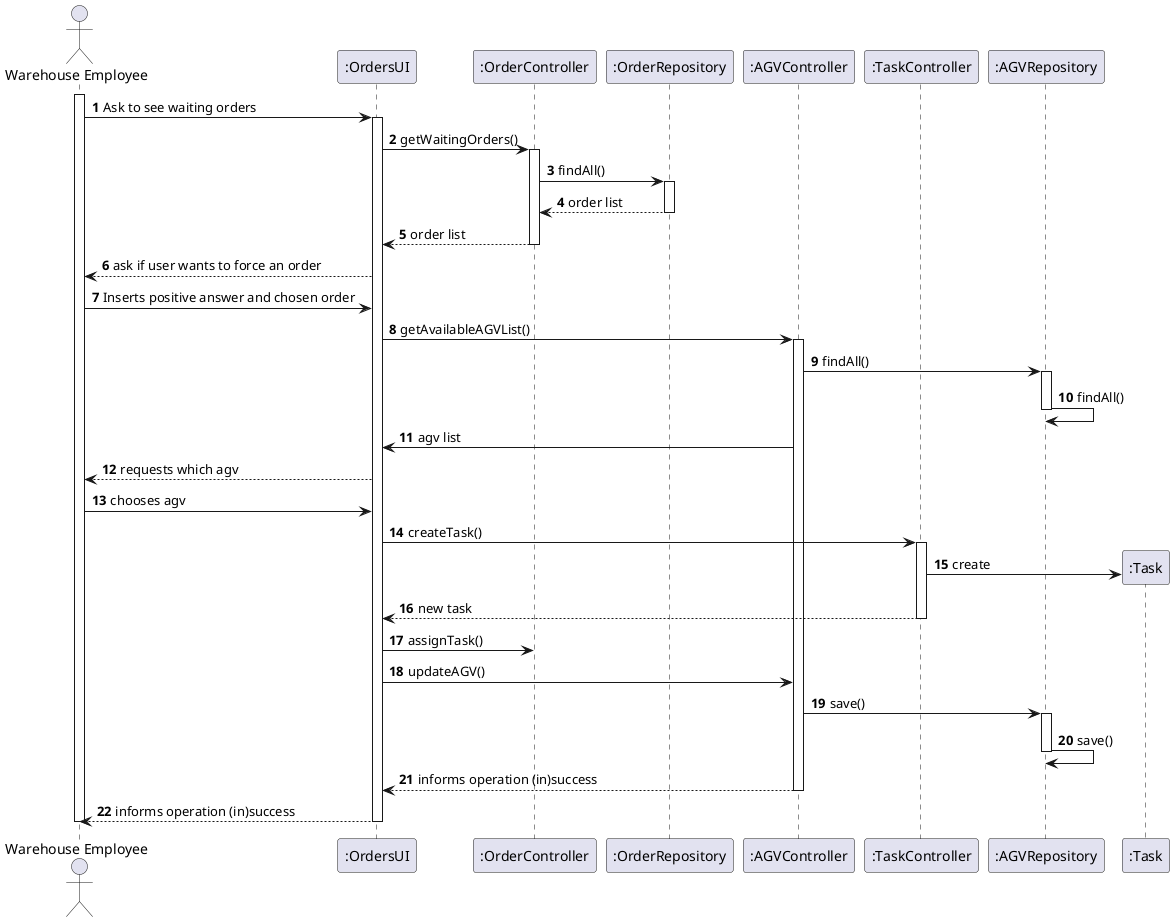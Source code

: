 @startuml
'https://plantuml.com/sequence-diagram

autonumber

actor "Warehouse Employee" as Employee

participant ":OrdersUI" as UI
participant ":OrderController" as OrderCTRL
participant ":OrderRepository" as ORDERREPO
participant ":AGVController" as AGVCTRL
participant ":TaskController" as TASKCTRL
participant ":AGVRepository" as AGVREPO
participant ":Task" as TASK



activate Employee


Employee -> UI : Ask to see waiting orders
activate UI
UI -> OrderCTRL : getWaitingOrders()
activate OrderCTRL
OrderCTRL -> ORDERREPO: findAll()
activate ORDERREPO
ORDERREPO --> OrderCTRL: order list
deactivate ORDERREPO

OrderCTRL --> UI: order list
deactivate OrderCTRL
UI --> Employee: ask if user wants to force an order
Employee -> UI: Inserts positive answer and chosen order
UI -> AGVCTRL: getAvailableAGVList()
activate AGVCTRL
AGVCTRL -> AGVREPO: findAll()
activate AGVREPO
AGVREPO -> AGVREPO: findAll()

deactivate AGVREPO
AGVCTRL -> UI: agv list

UI --> Employee: requests which agv
Employee -> UI : chooses agv
UI -> TASKCTRL: createTask()
activate TASKCTRL
TASKCTRL -> TASK **: create
TASKCTRL -->UI : new task
deactivate TASKCTRL
UI -> OrderCTRL: assignTask()
UI -> AGVCTRL: updateAGV()
AGVCTRL -> AGVREPO: save()
activate AGVREPO
AGVREPO -> AGVREPO: save()
deactivate AGVREPO
AGVCTRL --> UI:informs operation (in)success
deactivate AGVCTRL

UI --> Employee:informs operation (in)success
deactivate TASKCTRL
deactivate Employee
deactivate UI

@enduml